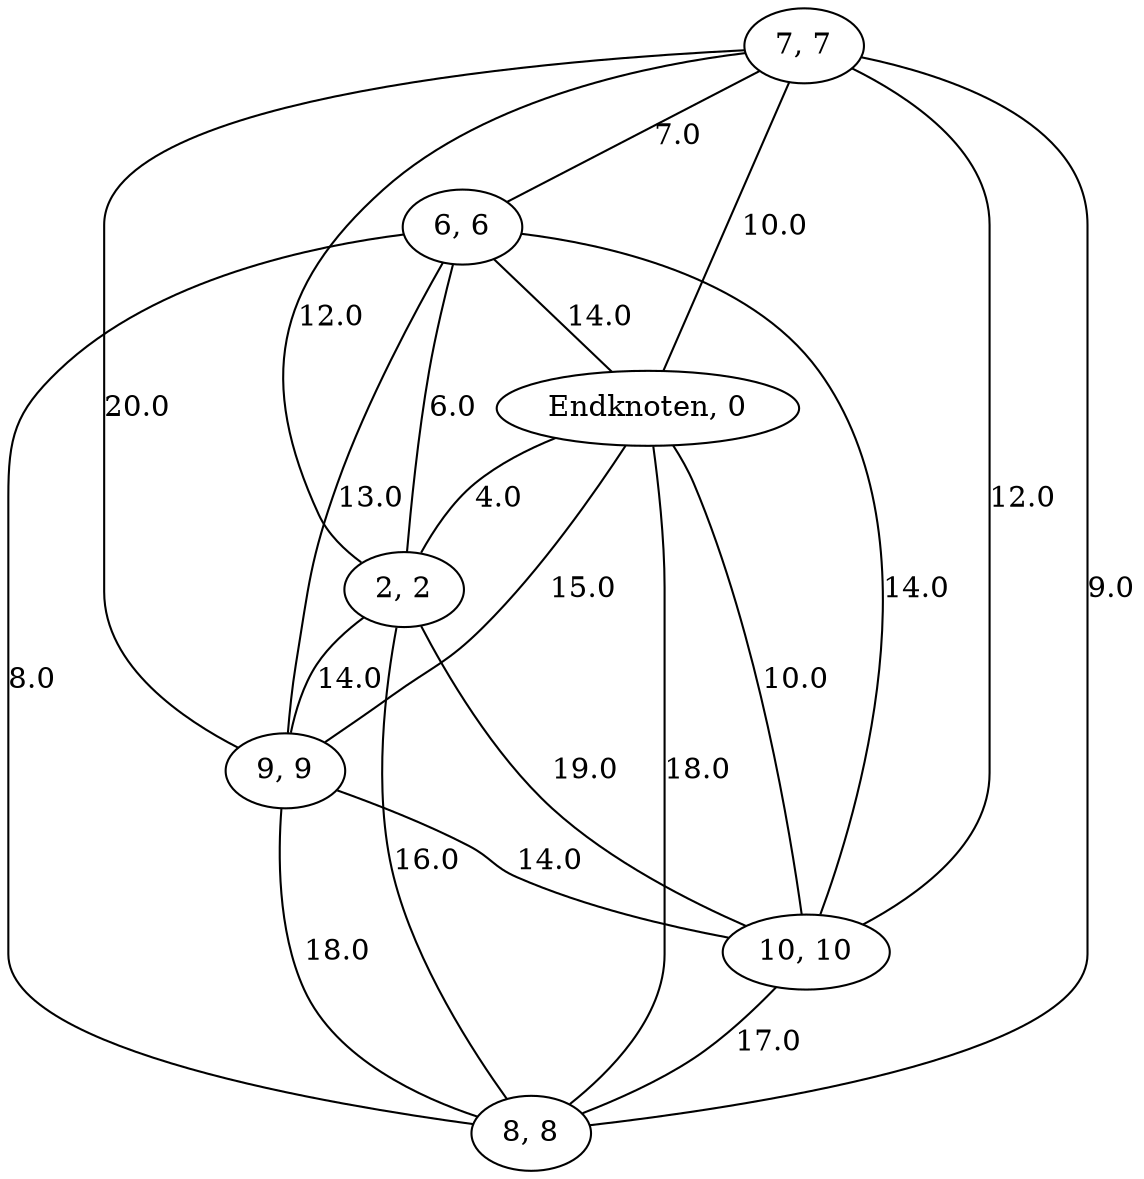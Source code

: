 graph G {
  1 [ label="7, 7" ];
  2 [ label="6, 6" ];
  3 [ label="Endknoten, 0" ];
  4 [ label="2, 2" ];
  5 [ label="9, 9" ];
  6 [ label="10, 10" ];
  7 [ label="8, 8" ];
  1 -- 2 [ label="7.0" ];
  1 -- 3 [ label="10.0" ];
  1 -- 4 [ label="12.0" ];
  1 -- 5 [ label="20.0" ];
  1 -- 6 [ label="12.0" ];
  1 -- 7 [ label="9.0" ];
  2 -- 3 [ label="14.0" ];
  2 -- 4 [ label="6.0" ];
  2 -- 5 [ label="13.0" ];
  2 -- 6 [ label="14.0" ];
  2 -- 7 [ label="8.0" ];
  3 -- 4 [ label="4.0" ];
  3 -- 5 [ label="15.0" ];
  3 -- 6 [ label="10.0" ];
  3 -- 7 [ label="18.0" ];
  4 -- 5 [ label="14.0" ];
  4 -- 6 [ label="19.0" ];
  4 -- 7 [ label="16.0" ];
  5 -- 6 [ label="14.0" ];
  5 -- 7 [ label="18.0" ];
  6 -- 7 [ label="17.0" ];
}
